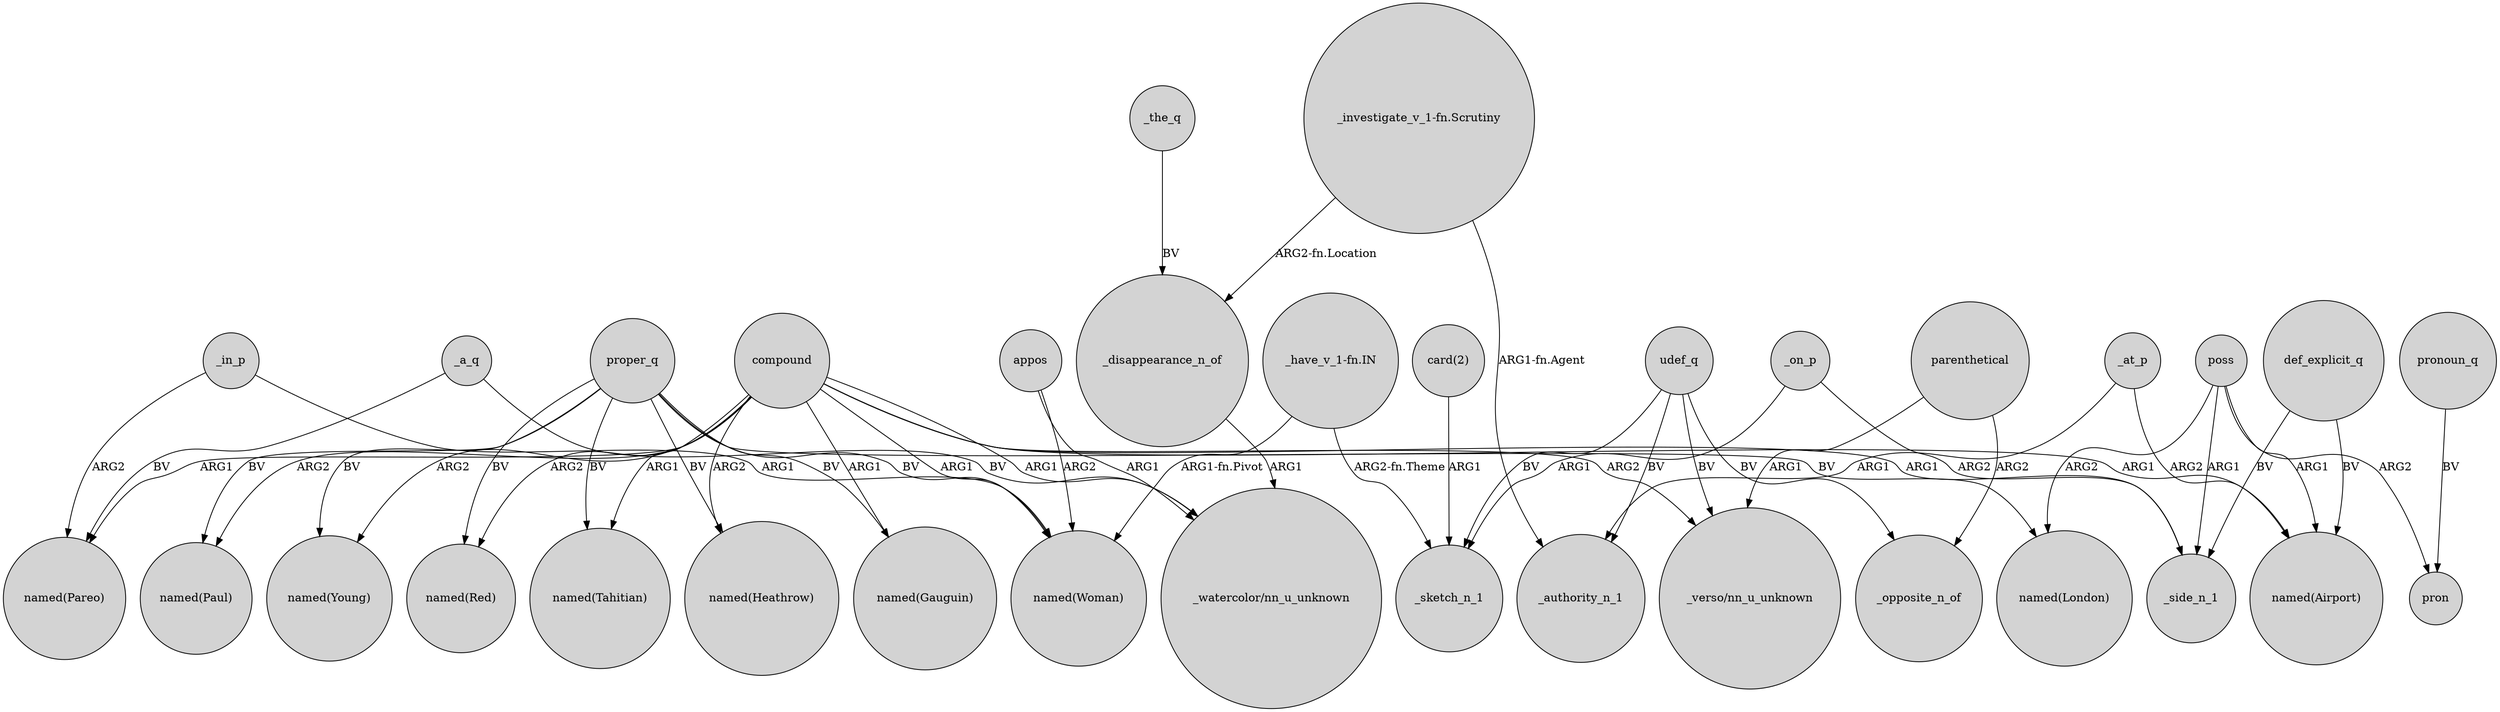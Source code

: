 digraph {
	node [shape=circle style=filled]
	_a_q -> "named(Pareo)" [label=BV]
	poss -> pron [label=ARG2]
	"card(2)" -> _sketch_n_1 [label=ARG1]
	proper_q -> "named(Gauguin)" [label=BV]
	poss -> "named(Airport)" [label=ARG1]
	_disappearance_n_of -> "_watercolor/nn_u_unknown" [label=ARG1]
	appos -> "_watercolor/nn_u_unknown" [label=ARG1]
	"_investigate_v_1-fn.Scrutiny" -> _disappearance_n_of [label="ARG2-fn.Location"]
	compound -> "named(Pareo)" [label=ARG1]
	compound -> _side_n_1 [label=ARG1]
	udef_q -> "_verso/nn_u_unknown" [label=BV]
	compound -> "named(Heathrow)" [label=ARG2]
	compound -> "named(Airport)" [label=ARG1]
	parenthetical -> "_verso/nn_u_unknown" [label=ARG1]
	_in_p -> "named(Pareo)" [label=ARG2]
	poss -> _side_n_1 [label=ARG1]
	compound -> "_watercolor/nn_u_unknown" [label=ARG1]
	proper_q -> "named(Tahitian)" [label=BV]
	proper_q -> "named(Paul)" [label=BV]
	udef_q -> _opposite_n_of [label=BV]
	proper_q -> "named(Heathrow)" [label=BV]
	def_explicit_q -> _side_n_1 [label=BV]
	pronoun_q -> pron [label=BV]
	compound -> "named(Paul)" [label=ARG2]
	compound -> "named(Tahitian)" [label=ARG1]
	udef_q -> _authority_n_1 [label=BV]
	_at_p -> _authority_n_1 [label=ARG1]
	parenthetical -> _opposite_n_of [label=ARG2]
	_on_p -> _side_n_1 [label=ARG2]
	"_have_v_1-fn.IN" -> "named(Woman)" [label="ARG1-fn.Pivot"]
	def_explicit_q -> "named(Airport)" [label=BV]
	compound -> "_verso/nn_u_unknown" [label=ARG2]
	_on_p -> _sketch_n_1 [label=ARG1]
	proper_q -> "named(London)" [label=BV]
	_a_q -> "_watercolor/nn_u_unknown" [label=BV]
	compound -> "named(Woman)" [label=ARG1]
	appos -> "named(Woman)" [label=ARG2]
	proper_q -> "named(Red)" [label=BV]
	"_have_v_1-fn.IN" -> _sketch_n_1 [label="ARG2-fn.Theme"]
	compound -> "named(Red)" [label=ARG2]
	compound -> "named(Young)" [label=ARG2]
	compound -> "named(Gauguin)" [label=ARG1]
	_the_q -> _disappearance_n_of [label=BV]
	proper_q -> "named(Young)" [label=BV]
	proper_q -> "named(Woman)" [label=BV]
	_in_p -> "named(Woman)" [label=ARG1]
	udef_q -> _sketch_n_1 [label=BV]
	_at_p -> "named(Airport)" [label=ARG2]
	poss -> "named(London)" [label=ARG2]
	"_investigate_v_1-fn.Scrutiny" -> _authority_n_1 [label="ARG1-fn.Agent"]
}
